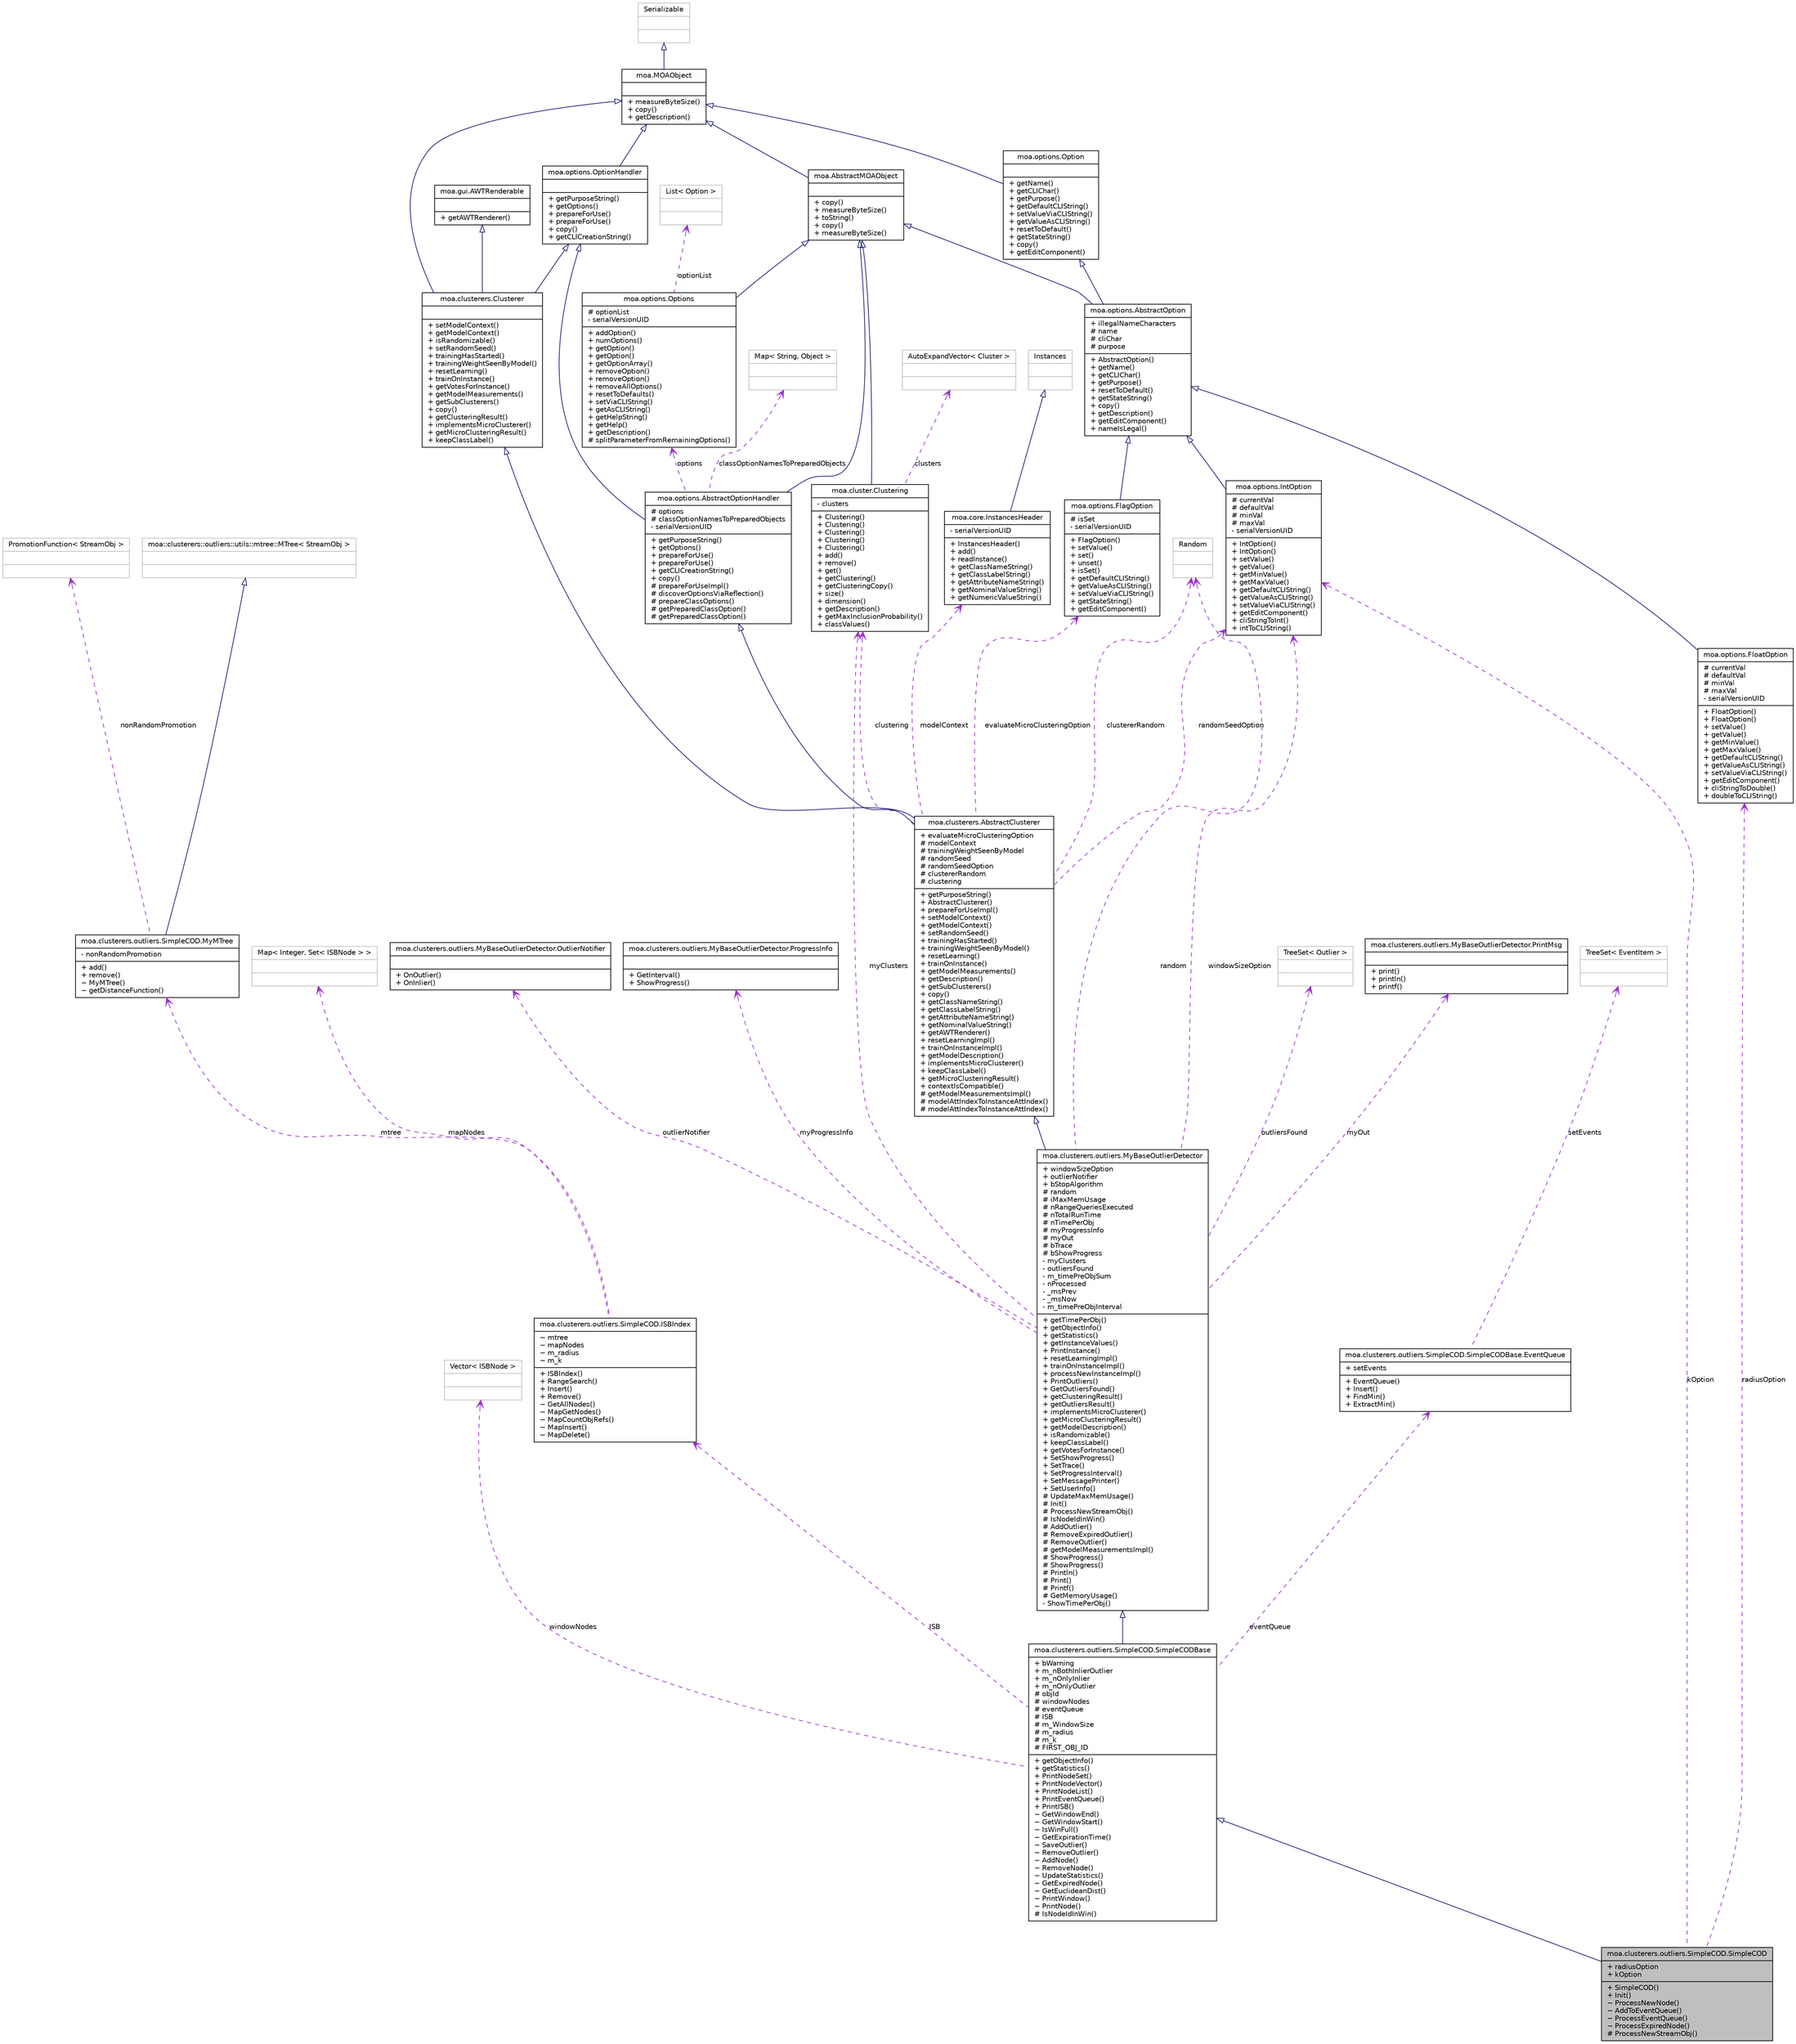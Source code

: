 digraph G
{
  edge [fontname="Helvetica",fontsize="10",labelfontname="Helvetica",labelfontsize="10"];
  node [fontname="Helvetica",fontsize="10",shape=record];
  Node1 [label="{moa.clusterers.outliers.SimpleCOD.SimpleCOD\n|+ radiusOption\l+ kOption\l|+ SimpleCOD()\l+ Init()\l~ ProcessNewNode()\l~ AddToEventQueue()\l~ ProcessEventQueue()\l~ ProcessExpiredNode()\l# ProcessNewStreamObj()\l}",height=0.2,width=0.4,color="black", fillcolor="grey75", style="filled" fontcolor="black"];
  Node2 -> Node1 [dir=back,color="midnightblue",fontsize="10",style="solid",arrowtail="empty",fontname="Helvetica"];
  Node2 [label="{moa.clusterers.outliers.SimpleCOD.SimpleCODBase\n|+ bWarning\l+ m_nBothInlierOutlier\l+ m_nOnlyInlier\l+ m_nOnlyOutlier\l# objId\l# windowNodes\l# eventQueue\l# ISB\l# m_WindowSize\l# m_radius\l# m_k\l# FIRST_OBJ_ID\l|+ getObjectInfo()\l+ getStatistics()\l+ PrintNodeSet()\l+ PrintNodeVector()\l+ PrintNodeList()\l+ PrintEventQueue()\l+ PrintISB()\l~ GetWindowEnd()\l~ GetWindowStart()\l~ IsWinFull()\l~ GetExpirationTime()\l~ SaveOutlier()\l~ RemoveOutlier()\l~ AddNode()\l~ RemoveNode()\l~ UpdateStatistics()\l~ GetExpiredNode()\l~ GetEuclideanDist()\l~ PrintWindow()\l~ PrintNode()\l# IsNodeIdInWin()\l}",height=0.2,width=0.4,color="black", fillcolor="white", style="filled",URL="$classmoa_1_1clusterers_1_1outliers_1_1SimpleCOD_1_1SimpleCODBase.html"];
  Node3 -> Node2 [dir=back,color="midnightblue",fontsize="10",style="solid",arrowtail="empty",fontname="Helvetica"];
  Node3 [label="{moa.clusterers.outliers.MyBaseOutlierDetector\n|+ windowSizeOption\l+ outlierNotifier\l+ bStopAlgorithm\l# random\l# iMaxMemUsage\l# nRangeQueriesExecuted\l# nTotalRunTime\l# nTimePerObj\l# myProgressInfo\l# myOut\l# bTrace\l# bShowProgress\l- myClusters\l- outliersFound\l- m_timePreObjSum\l- nProcessed\l- _msPrev\l- _msNow\l- m_timePreObjInterval\l|+ getTimePerObj()\l+ getObjectInfo()\l+ getStatistics()\l+ getInstanceValues()\l+ PrintInstance()\l+ resetLearningImpl()\l+ trainOnInstanceImpl()\l+ processNewInstanceImpl()\l+ PrintOutliers()\l+ GetOutliersFound()\l+ getClusteringResult()\l+ getOutliersResult()\l+ implementsMicroClusterer()\l+ getMicroClusteringResult()\l+ getModelDescription()\l+ isRandomizable()\l+ keepClassLabel()\l+ getVotesForInstance()\l+ SetShowProgress()\l+ SetTrace()\l+ SetProgressInterval()\l+ SetMessagePrinter()\l+ SetUserInfo()\l# UpdateMaxMemUsage()\l# Init()\l# ProcessNewStreamObj()\l# IsNodeIdInWin()\l# AddOutlier()\l# RemoveExpiredOutlier()\l# RemoveOutlier()\l# getModelMeasurementsImpl()\l# ShowProgress()\l# ShowProgress()\l# Println()\l# Print()\l# Printf()\l# GetMemoryUsage()\l- ShowTimePerObj()\l}",height=0.2,width=0.4,color="black", fillcolor="white", style="filled",URL="$classmoa_1_1clusterers_1_1outliers_1_1MyBaseOutlierDetector.html"];
  Node4 -> Node3 [dir=back,color="midnightblue",fontsize="10",style="solid",arrowtail="empty",fontname="Helvetica"];
  Node4 [label="{moa.clusterers.AbstractClusterer\n|+ evaluateMicroClusteringOption\l# modelContext\l# trainingWeightSeenByModel\l# randomSeed\l# randomSeedOption\l# clustererRandom\l# clustering\l|+ getPurposeString()\l+ AbstractClusterer()\l+ prepareForUseImpl()\l+ setModelContext()\l+ getModelContext()\l+ setRandomSeed()\l+ trainingHasStarted()\l+ trainingWeightSeenByModel()\l+ resetLearning()\l+ trainOnInstance()\l+ getModelMeasurements()\l+ getDescription()\l+ getSubClusterers()\l+ copy()\l+ getClassNameString()\l+ getClassLabelString()\l+ getAttributeNameString()\l+ getNominalValueString()\l+ getAWTRenderer()\l+ resetLearningImpl()\l+ trainOnInstanceImpl()\l+ getModelDescription()\l+ implementsMicroClusterer()\l+ keepClassLabel()\l+ getMicroClusteringResult()\l+ contextIsCompatible()\l# getModelMeasurementsImpl()\l# modelAttIndexToInstanceAttIndex()\l# modelAttIndexToInstanceAttIndex()\l}",height=0.2,width=0.4,color="black", fillcolor="white", style="filled",URL="$classmoa_1_1clusterers_1_1AbstractClusterer.html"];
  Node5 -> Node4 [dir=back,color="midnightblue",fontsize="10",style="solid",arrowtail="empty",fontname="Helvetica"];
  Node5 [label="{moa.options.AbstractOptionHandler\n|# options\l# classOptionNamesToPreparedObjects\l- serialVersionUID\l|+ getPurposeString()\l+ getOptions()\l+ prepareForUse()\l+ prepareForUse()\l+ getCLICreationString()\l+ copy()\l# prepareForUseImpl()\l# discoverOptionsViaReflection()\l# prepareClassOptions()\l# getPreparedClassOption()\l# getPreparedClassOption()\l}",height=0.2,width=0.4,color="black", fillcolor="white", style="filled",URL="$classmoa_1_1options_1_1AbstractOptionHandler.html",tooltip="Abstract Option Handler."];
  Node6 -> Node5 [dir=back,color="midnightblue",fontsize="10",style="solid",arrowtail="empty",fontname="Helvetica"];
  Node6 [label="{moa.AbstractMOAObject\n||+ copy()\l+ measureByteSize()\l+ toString()\l+ copy()\l+ measureByteSize()\l}",height=0.2,width=0.4,color="black", fillcolor="white", style="filled",URL="$classmoa_1_1AbstractMOAObject.html",tooltip="Abstract MOA Object."];
  Node7 -> Node6 [dir=back,color="midnightblue",fontsize="10",style="solid",arrowtail="empty",fontname="Helvetica"];
  Node7 [label="{moa.MOAObject\n||+ measureByteSize()\l+ copy()\l+ getDescription()\l}",height=0.2,width=0.4,color="black", fillcolor="white", style="filled",URL="$interfacemoa_1_1MOAObject.html",tooltip="Interface implemented by classes in MOA, so that all are serializable, can produce..."];
  Node8 -> Node7 [dir=back,color="midnightblue",fontsize="10",style="solid",arrowtail="empty",fontname="Helvetica"];
  Node8 [label="{Serializable\n||}",height=0.2,width=0.4,color="grey75", fillcolor="white", style="filled"];
  Node9 -> Node5 [dir=back,color="midnightblue",fontsize="10",style="solid",arrowtail="empty",fontname="Helvetica"];
  Node9 [label="{moa.options.OptionHandler\n||+ getPurposeString()\l+ getOptions()\l+ prepareForUse()\l+ prepareForUse()\l+ copy()\l+ getCLICreationString()\l}",height=0.2,width=0.4,color="black", fillcolor="white", style="filled",URL="$interfacemoa_1_1options_1_1OptionHandler.html",tooltip="Interface representing an object that handles options or parameters."];
  Node7 -> Node9 [dir=back,color="midnightblue",fontsize="10",style="solid",arrowtail="empty",fontname="Helvetica"];
  Node10 -> Node5 [dir=back,color="darkorchid3",fontsize="10",style="dashed",label="classOptionNamesToPreparedObjects",arrowtail="open",fontname="Helvetica"];
  Node10 [label="{Map\< String, Object \>\n||}",height=0.2,width=0.4,color="grey75", fillcolor="white", style="filled"];
  Node11 -> Node5 [dir=back,color="darkorchid3",fontsize="10",style="dashed",label="options",arrowtail="open",fontname="Helvetica"];
  Node11 [label="{moa.options.Options\n|# optionList\l- serialVersionUID\l|+ addOption()\l+ numOptions()\l+ getOption()\l+ getOption()\l+ getOptionArray()\l+ removeOption()\l+ removeOption()\l+ removeAllOptions()\l+ resetToDefaults()\l+ setViaCLIString()\l+ getAsCLIString()\l+ getHelpString()\l+ getHelp()\l+ getDescription()\l# splitParameterFromRemainingOptions()\l}",height=0.2,width=0.4,color="black", fillcolor="white", style="filled",URL="$classmoa_1_1options_1_1Options.html",tooltip="File option."];
  Node6 -> Node11 [dir=back,color="midnightblue",fontsize="10",style="solid",arrowtail="empty",fontname="Helvetica"];
  Node12 -> Node11 [dir=back,color="darkorchid3",fontsize="10",style="dashed",label="optionList",arrowtail="open",fontname="Helvetica"];
  Node12 [label="{List\< Option \>\n||}",height=0.2,width=0.4,color="grey75", fillcolor="white", style="filled"];
  Node13 -> Node4 [dir=back,color="midnightblue",fontsize="10",style="solid",arrowtail="empty",fontname="Helvetica"];
  Node13 [label="{moa.clusterers.Clusterer\n||+ setModelContext()\l+ getModelContext()\l+ isRandomizable()\l+ setRandomSeed()\l+ trainingHasStarted()\l+ trainingWeightSeenByModel()\l+ resetLearning()\l+ trainOnInstance()\l+ getVotesForInstance()\l+ getModelMeasurements()\l+ getSubClusterers()\l+ copy()\l+ getClusteringResult()\l+ implementsMicroClusterer()\l+ getMicroClusteringResult()\l+ keepClassLabel()\l}",height=0.2,width=0.4,color="black", fillcolor="white", style="filled",URL="$interfacemoa_1_1clusterers_1_1Clusterer.html"];
  Node7 -> Node13 [dir=back,color="midnightblue",fontsize="10",style="solid",arrowtail="empty",fontname="Helvetica"];
  Node9 -> Node13 [dir=back,color="midnightblue",fontsize="10",style="solid",arrowtail="empty",fontname="Helvetica"];
  Node14 -> Node13 [dir=back,color="midnightblue",fontsize="10",style="solid",arrowtail="empty",fontname="Helvetica"];
  Node14 [label="{moa.gui.AWTRenderable\n||+ getAWTRenderer()\l}",height=0.2,width=0.4,color="black", fillcolor="white", style="filled",URL="$interfacemoa_1_1gui_1_1AWTRenderable.html",tooltip="Interface representing a component that is renderable."];
  Node15 -> Node4 [dir=back,color="darkorchid3",fontsize="10",style="dashed",label="clustering",arrowtail="open",fontname="Helvetica"];
  Node15 [label="{moa.cluster.Clustering\n|- clusters\l|+ Clustering()\l+ Clustering()\l+ Clustering()\l+ Clustering()\l+ Clustering()\l+ add()\l+ remove()\l+ get()\l+ getClustering()\l+ getClusteringCopy()\l+ size()\l+ dimension()\l+ getDescription()\l+ getMaxInclusionProbability()\l+ classValues()\l}",height=0.2,width=0.4,color="black", fillcolor="white", style="filled",URL="$classmoa_1_1cluster_1_1Clustering.html"];
  Node6 -> Node15 [dir=back,color="midnightblue",fontsize="10",style="solid",arrowtail="empty",fontname="Helvetica"];
  Node16 -> Node15 [dir=back,color="darkorchid3",fontsize="10",style="dashed",label="clusters",arrowtail="open",fontname="Helvetica"];
  Node16 [label="{AutoExpandVector\< Cluster \>\n||}",height=0.2,width=0.4,color="grey75", fillcolor="white", style="filled"];
  Node17 -> Node4 [dir=back,color="darkorchid3",fontsize="10",style="dashed",label="randomSeedOption",arrowtail="open",fontname="Helvetica"];
  Node17 [label="{moa.options.IntOption\n|# currentVal\l# defaultVal\l# minVal\l# maxVal\l- serialVersionUID\l|+ IntOption()\l+ IntOption()\l+ setValue()\l+ getValue()\l+ getMinValue()\l+ getMaxValue()\l+ getDefaultCLIString()\l+ getValueAsCLIString()\l+ setValueViaCLIString()\l+ getEditComponent()\l+ cliStringToInt()\l+ intToCLIString()\l}",height=0.2,width=0.4,color="black", fillcolor="white", style="filled",URL="$classmoa_1_1options_1_1IntOption.html",tooltip="Int option."];
  Node18 -> Node17 [dir=back,color="midnightblue",fontsize="10",style="solid",arrowtail="empty",fontname="Helvetica"];
  Node18 [label="{moa.options.AbstractOption\n|+ illegalNameCharacters\l# name\l# cliChar\l# purpose\l|+ AbstractOption()\l+ getName()\l+ getCLIChar()\l+ getPurpose()\l+ resetToDefault()\l+ getStateString()\l+ copy()\l+ getDescription()\l+ getEditComponent()\l+ nameIsLegal()\l}",height=0.2,width=0.4,color="black", fillcolor="white", style="filled",URL="$classmoa_1_1options_1_1AbstractOption.html",tooltip="Abstract option."];
  Node6 -> Node18 [dir=back,color="midnightblue",fontsize="10",style="solid",arrowtail="empty",fontname="Helvetica"];
  Node19 -> Node18 [dir=back,color="midnightblue",fontsize="10",style="solid",arrowtail="empty",fontname="Helvetica"];
  Node19 [label="{moa.options.Option\n||+ getName()\l+ getCLIChar()\l+ getPurpose()\l+ getDefaultCLIString()\l+ setValueViaCLIString()\l+ getValueAsCLIString()\l+ resetToDefault()\l+ getStateString()\l+ copy()\l+ getEditComponent()\l}",height=0.2,width=0.4,color="black", fillcolor="white", style="filled",URL="$interfacemoa_1_1options_1_1Option.html",tooltip="Interface representing an option or parameter."];
  Node7 -> Node19 [dir=back,color="midnightblue",fontsize="10",style="solid",arrowtail="empty",fontname="Helvetica"];
  Node20 -> Node4 [dir=back,color="darkorchid3",fontsize="10",style="dashed",label="modelContext",arrowtail="open",fontname="Helvetica"];
  Node20 [label="{moa.core.InstancesHeader\n|- serialVersionUID\l|+ InstancesHeader()\l+ add()\l+ readInstance()\l+ getClassNameString()\l+ getClassLabelString()\l+ getAttributeNameString()\l+ getNominalValueString()\l+ getNumericValueString()\l}",height=0.2,width=0.4,color="black", fillcolor="white", style="filled",URL="$classmoa_1_1core_1_1InstancesHeader.html",tooltip="Class for storing the header or context of a data stream."];
  Node21 -> Node20 [dir=back,color="midnightblue",fontsize="10",style="solid",arrowtail="empty",fontname="Helvetica"];
  Node21 [label="{Instances\n||}",height=0.2,width=0.4,color="grey75", fillcolor="white", style="filled"];
  Node22 -> Node4 [dir=back,color="darkorchid3",fontsize="10",style="dashed",label="evaluateMicroClusteringOption",arrowtail="open",fontname="Helvetica"];
  Node22 [label="{moa.options.FlagOption\n|# isSet\l- serialVersionUID\l|+ FlagOption()\l+ setValue()\l+ set()\l+ unset()\l+ isSet()\l+ getDefaultCLIString()\l+ getValueAsCLIString()\l+ setValueViaCLIString()\l+ getStateString()\l+ getEditComponent()\l}",height=0.2,width=0.4,color="black", fillcolor="white", style="filled",URL="$classmoa_1_1options_1_1FlagOption.html",tooltip="Flag option."];
  Node18 -> Node22 [dir=back,color="midnightblue",fontsize="10",style="solid",arrowtail="empty",fontname="Helvetica"];
  Node23 -> Node4 [dir=back,color="darkorchid3",fontsize="10",style="dashed",label="clustererRandom",arrowtail="open",fontname="Helvetica"];
  Node23 [label="{Random\n||}",height=0.2,width=0.4,color="grey75", fillcolor="white", style="filled"];
  Node24 -> Node3 [dir=back,color="darkorchid3",fontsize="10",style="dashed",label="outliersFound",arrowtail="open",fontname="Helvetica"];
  Node24 [label="{TreeSet\< Outlier \>\n||}",height=0.2,width=0.4,color="grey75", fillcolor="white", style="filled"];
  Node25 -> Node3 [dir=back,color="darkorchid3",fontsize="10",style="dashed",label="myOut",arrowtail="open",fontname="Helvetica"];
  Node25 [label="{moa.clusterers.outliers.MyBaseOutlierDetector.PrintMsg\n||+ print()\l+ println()\l+ printf()\l}",height=0.2,width=0.4,color="black", fillcolor="white", style="filled",URL="$interfacemoa_1_1clusterers_1_1outliers_1_1MyBaseOutlierDetector_1_1PrintMsg.html"];
  Node15 -> Node3 [dir=back,color="darkorchid3",fontsize="10",style="dashed",label="myClusters",arrowtail="open",fontname="Helvetica"];
  Node17 -> Node3 [dir=back,color="darkorchid3",fontsize="10",style="dashed",label="windowSizeOption",arrowtail="open",fontname="Helvetica"];
  Node26 -> Node3 [dir=back,color="darkorchid3",fontsize="10",style="dashed",label="outlierNotifier",arrowtail="open",fontname="Helvetica"];
  Node26 [label="{moa.clusterers.outliers.MyBaseOutlierDetector.OutlierNotifier\n||+ OnOutlier()\l+ OnInlier()\l}",height=0.2,width=0.4,color="black", fillcolor="white", style="filled",URL="$classmoa_1_1clusterers_1_1outliers_1_1MyBaseOutlierDetector_1_1OutlierNotifier.html"];
  Node27 -> Node3 [dir=back,color="darkorchid3",fontsize="10",style="dashed",label="myProgressInfo",arrowtail="open",fontname="Helvetica"];
  Node27 [label="{moa.clusterers.outliers.MyBaseOutlierDetector.ProgressInfo\n||+ GetInterval()\l+ ShowProgress()\l}",height=0.2,width=0.4,color="black", fillcolor="white", style="filled",URL="$interfacemoa_1_1clusterers_1_1outliers_1_1MyBaseOutlierDetector_1_1ProgressInfo.html"];
  Node23 -> Node3 [dir=back,color="darkorchid3",fontsize="10",style="dashed",label="random",arrowtail="open",fontname="Helvetica"];
  Node28 -> Node2 [dir=back,color="darkorchid3",fontsize="10",style="dashed",label="windowNodes",arrowtail="open",fontname="Helvetica"];
  Node28 [label="{Vector\< ISBNode \>\n||}",height=0.2,width=0.4,color="grey75", fillcolor="white", style="filled"];
  Node29 -> Node2 [dir=back,color="darkorchid3",fontsize="10",style="dashed",label="eventQueue",arrowtail="open",fontname="Helvetica"];
  Node29 [label="{moa.clusterers.outliers.SimpleCOD.SimpleCODBase.EventQueue\n|+ setEvents\l|+ EventQueue()\l+ Insert()\l+ FindMin()\l+ ExtractMin()\l}",height=0.2,width=0.4,color="black", fillcolor="white", style="filled",URL="$classmoa_1_1clusterers_1_1outliers_1_1SimpleCOD_1_1SimpleCODBase_1_1EventQueue.html"];
  Node30 -> Node29 [dir=back,color="darkorchid3",fontsize="10",style="dashed",label="setEvents",arrowtail="open",fontname="Helvetica"];
  Node30 [label="{TreeSet\< EventItem \>\n||}",height=0.2,width=0.4,color="grey75", fillcolor="white", style="filled"];
  Node31 -> Node2 [dir=back,color="darkorchid3",fontsize="10",style="dashed",label="ISB",arrowtail="open",fontname="Helvetica"];
  Node31 [label="{moa.clusterers.outliers.SimpleCOD.ISBIndex\n|~ mtree\l~ mapNodes\l~ m_radius\l~ m_k\l|+ ISBIndex()\l+ RangeSearch()\l+ Insert()\l+ Remove()\l~ GetAllNodes()\l~ MapGetNodes()\l~ MapCountObjRefs()\l~ MapInsert()\l~ MapDelete()\l}",height=0.2,width=0.4,color="black", fillcolor="white", style="filled",URL="$classmoa_1_1clusterers_1_1outliers_1_1SimpleCOD_1_1ISBIndex.html"];
  Node32 -> Node31 [dir=back,color="darkorchid3",fontsize="10",style="dashed",label="mtree",arrowtail="open",fontname="Helvetica"];
  Node32 [label="{moa.clusterers.outliers.SimpleCOD.MyMTree\n|- nonRandomPromotion\l|+ add()\l+ remove()\l~ MyMTree()\l~ getDistanceFunction()\l}",height=0.2,width=0.4,color="black", fillcolor="white", style="filled",URL="$classmoa_1_1clusterers_1_1outliers_1_1SimpleCOD_1_1MyMTree.html"];
  Node33 -> Node32 [dir=back,color="midnightblue",fontsize="10",style="solid",arrowtail="empty",fontname="Helvetica"];
  Node33 [label="{moa::clusterers::outliers::utils::mtree::MTree\< StreamObj \>\n||}",height=0.2,width=0.4,color="grey75", fillcolor="white", style="filled"];
  Node34 -> Node32 [dir=back,color="darkorchid3",fontsize="10",style="dashed",label="nonRandomPromotion",arrowtail="open",fontname="Helvetica"];
  Node34 [label="{PromotionFunction\< StreamObj \>\n||}",height=0.2,width=0.4,color="grey75", fillcolor="white", style="filled"];
  Node35 -> Node31 [dir=back,color="darkorchid3",fontsize="10",style="dashed",label="mapNodes",arrowtail="open",fontname="Helvetica"];
  Node35 [label="{Map\< Integer, Set\< ISBNode \> \>\n||}",height=0.2,width=0.4,color="grey75", fillcolor="white", style="filled"];
  Node36 -> Node1 [dir=back,color="darkorchid3",fontsize="10",style="dashed",label="radiusOption",arrowtail="open",fontname="Helvetica"];
  Node36 [label="{moa.options.FloatOption\n|# currentVal\l# defaultVal\l# minVal\l# maxVal\l- serialVersionUID\l|+ FloatOption()\l+ FloatOption()\l+ setValue()\l+ getValue()\l+ getMinValue()\l+ getMaxValue()\l+ getDefaultCLIString()\l+ getValueAsCLIString()\l+ setValueViaCLIString()\l+ getEditComponent()\l+ cliStringToDouble()\l+ doubleToCLIString()\l}",height=0.2,width=0.4,color="black", fillcolor="white", style="filled",URL="$classmoa_1_1options_1_1FloatOption.html",tooltip="Float option."];
  Node18 -> Node36 [dir=back,color="midnightblue",fontsize="10",style="solid",arrowtail="empty",fontname="Helvetica"];
  Node17 -> Node1 [dir=back,color="darkorchid3",fontsize="10",style="dashed",label="kOption",arrowtail="open",fontname="Helvetica"];
}
